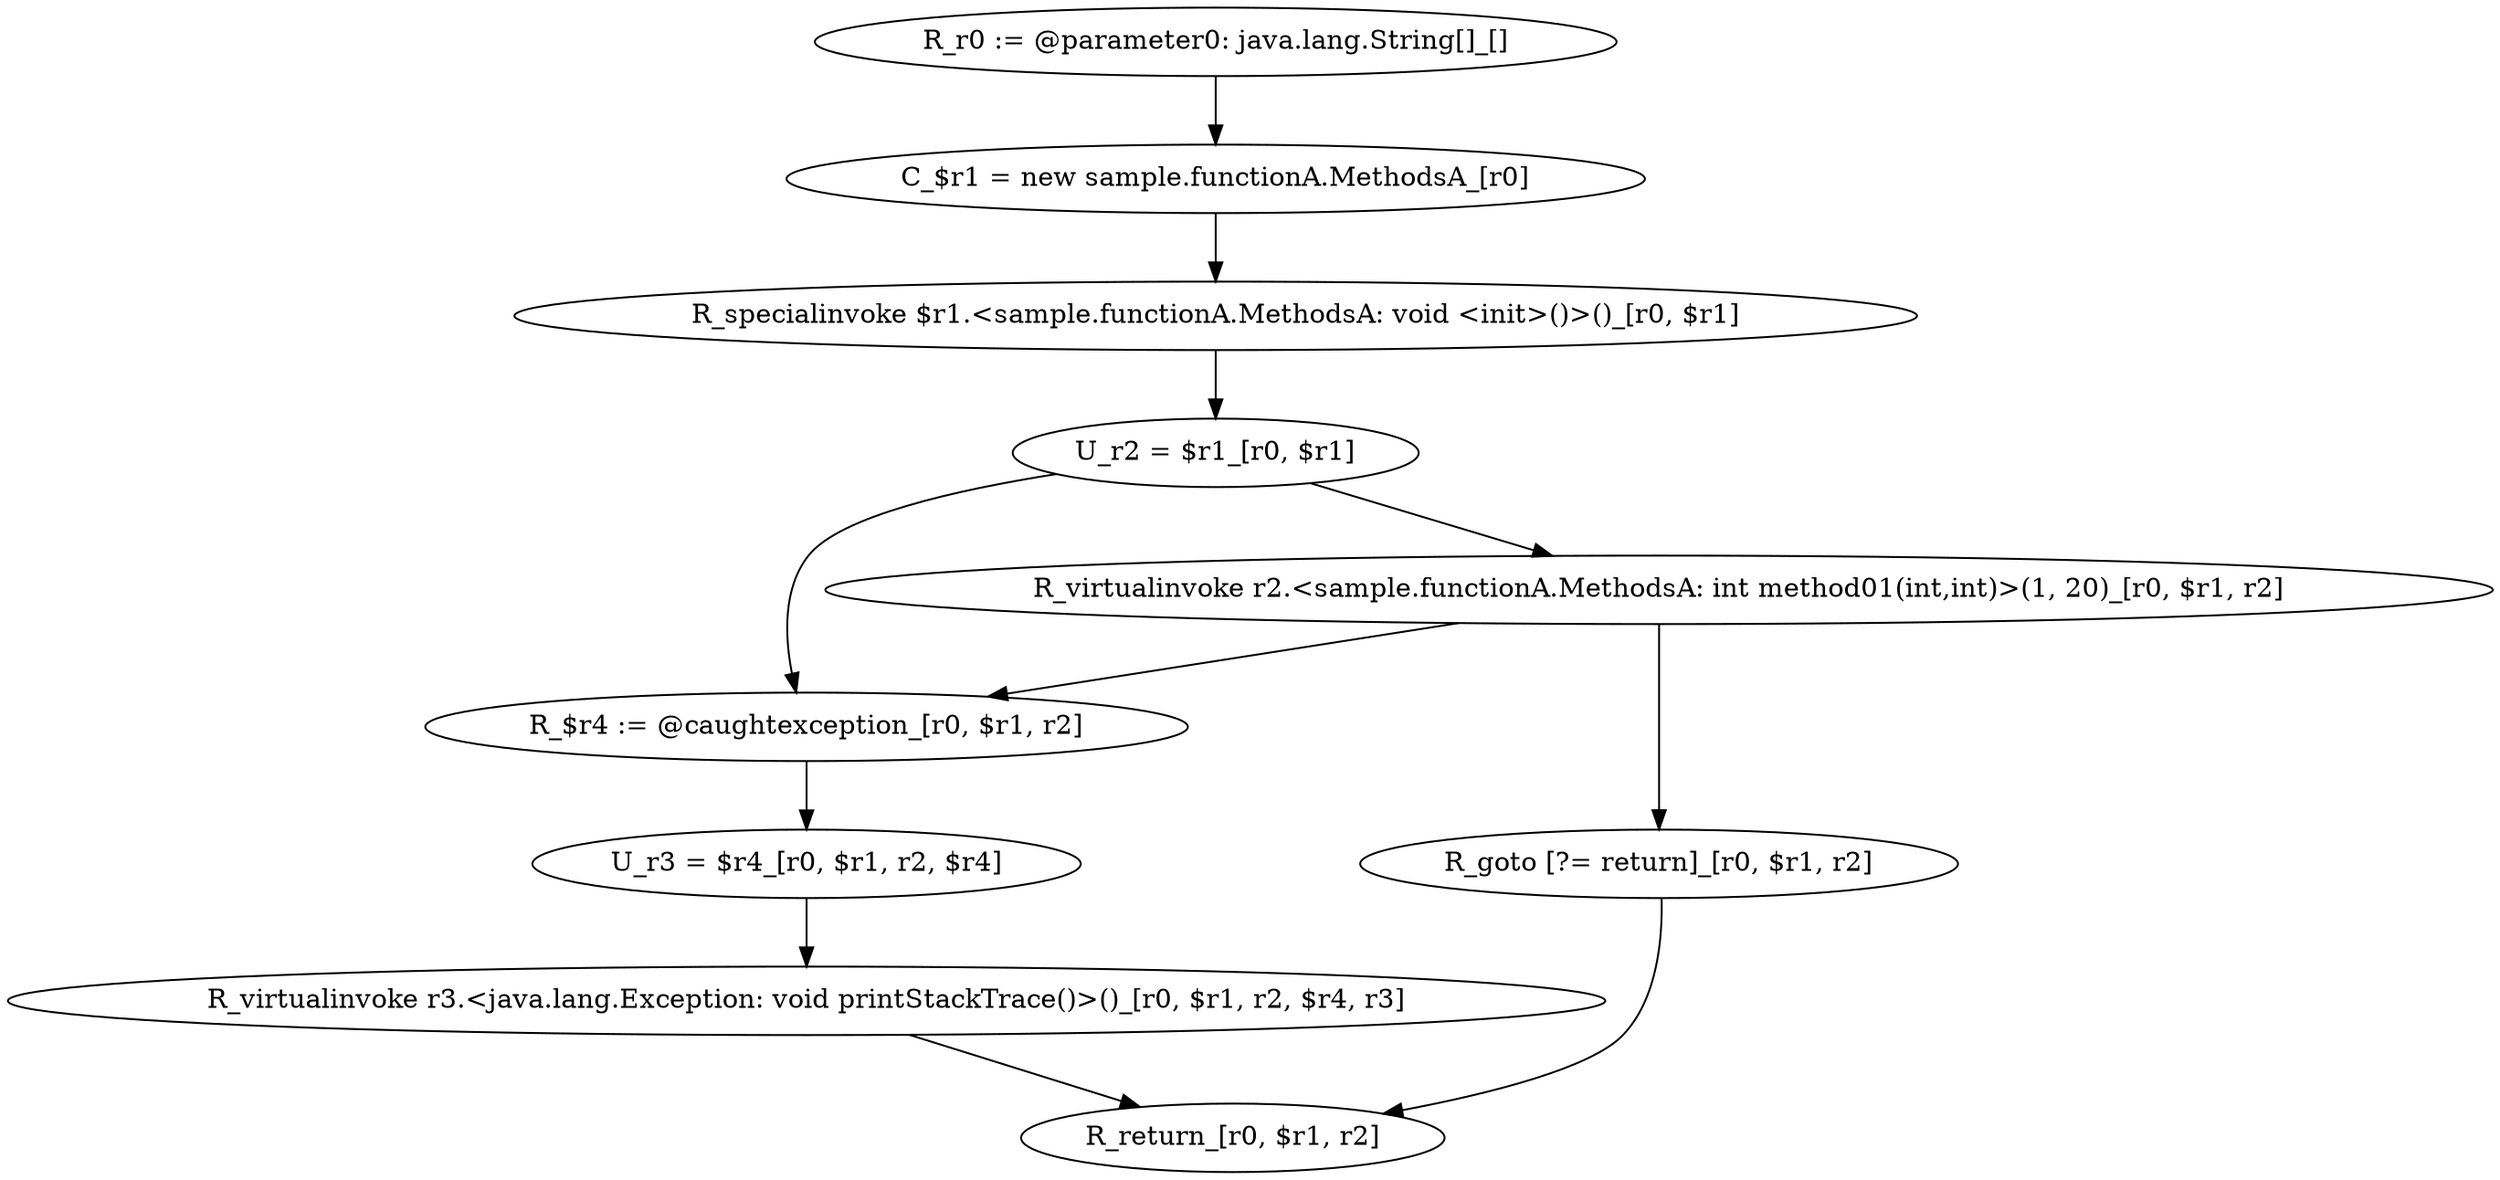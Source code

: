 digraph "Control_Flow_Graph" {
    "R_r0 := @parameter0: java.lang.String[]_[]"
    "C_$r1 = new sample.functionA.MethodsA_[r0]"
    "R_r0 := @parameter0: java.lang.String[]_[]"->"C_$r1 = new sample.functionA.MethodsA_[r0]";
    "R_specialinvoke $r1.<sample.functionA.MethodsA: void <init>()>()_[r0, $r1]"
    "C_$r1 = new sample.functionA.MethodsA_[r0]"->"R_specialinvoke $r1.<sample.functionA.MethodsA: void <init>()>()_[r0, $r1]";
    "U_r2 = $r1_[r0, $r1]"
    "R_specialinvoke $r1.<sample.functionA.MethodsA: void <init>()>()_[r0, $r1]"->"U_r2 = $r1_[r0, $r1]";
    "R_virtualinvoke r2.<sample.functionA.MethodsA: int method01(int,int)>(1, 20)_[r0, $r1, r2]"
    "U_r2 = $r1_[r0, $r1]"->"R_virtualinvoke r2.<sample.functionA.MethodsA: int method01(int,int)>(1, 20)_[r0, $r1, r2]";
    "R_$r4 := @caughtexception_[r0, $r1, r2]"
    "U_r2 = $r1_[r0, $r1]"->"R_$r4 := @caughtexception_[r0, $r1, r2]";
    "R_goto [?= return]_[r0, $r1, r2]"
    "R_virtualinvoke r2.<sample.functionA.MethodsA: int method01(int,int)>(1, 20)_[r0, $r1, r2]"->"R_goto [?= return]_[r0, $r1, r2]";
    "R_virtualinvoke r2.<sample.functionA.MethodsA: int method01(int,int)>(1, 20)_[r0, $r1, r2]"->"R_$r4 := @caughtexception_[r0, $r1, r2]";
    "R_return_[r0, $r1, r2]"
    "R_goto [?= return]_[r0, $r1, r2]"->"R_return_[r0, $r1, r2]";
    "U_r3 = $r4_[r0, $r1, r2, $r4]"
    "R_$r4 := @caughtexception_[r0, $r1, r2]"->"U_r3 = $r4_[r0, $r1, r2, $r4]";
    "R_virtualinvoke r3.<java.lang.Exception: void printStackTrace()>()_[r0, $r1, r2, $r4, r3]"
    "U_r3 = $r4_[r0, $r1, r2, $r4]"->"R_virtualinvoke r3.<java.lang.Exception: void printStackTrace()>()_[r0, $r1, r2, $r4, r3]";
    "R_virtualinvoke r3.<java.lang.Exception: void printStackTrace()>()_[r0, $r1, r2, $r4, r3]"->"R_return_[r0, $r1, r2]";
}
